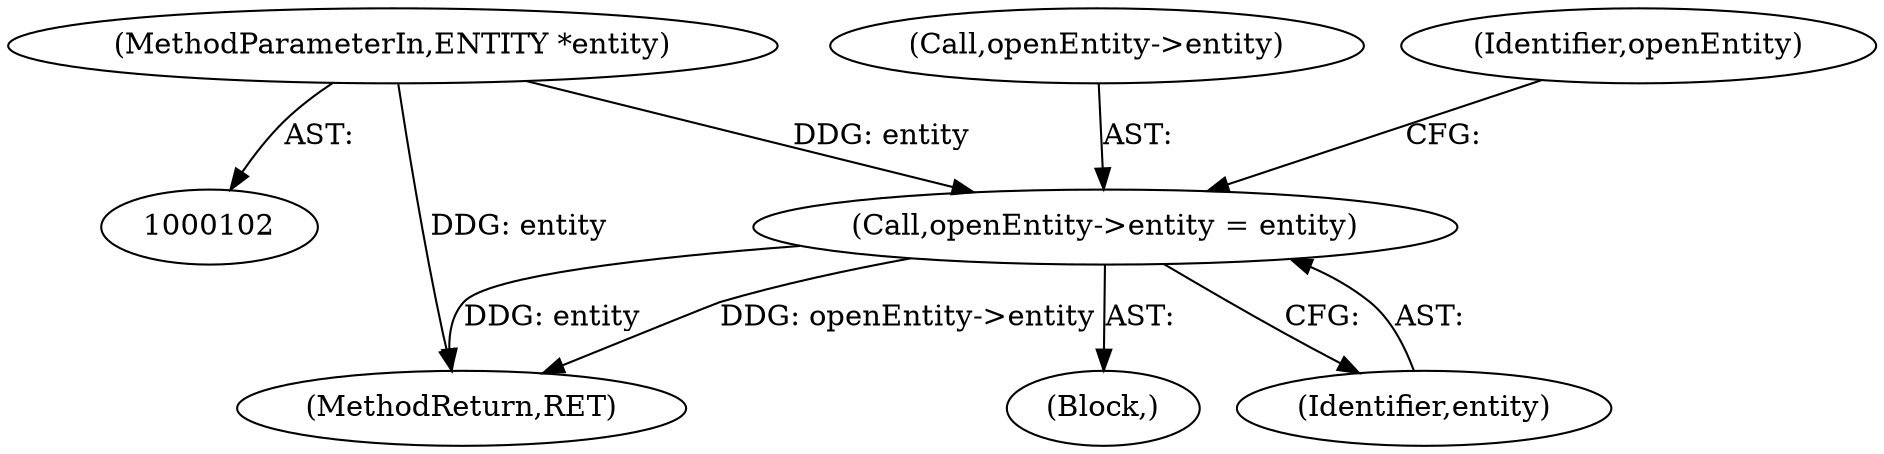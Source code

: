 digraph "0_libexpat_c20b758c332d9a13afbbb276d30db1d183a85d43_2@API" {
"1000166" [label="(Call,openEntity->entity = entity)"];
"1000104" [label="(MethodParameterIn,ENTITY *entity)"];
"1000167" [label="(Call,openEntity->entity)"];
"1000321" [label="(MethodReturn,RET)"];
"1000166" [label="(Call,openEntity->entity = entity)"];
"1000104" [label="(MethodParameterIn,ENTITY *entity)"];
"1000106" [label="(Block,)"];
"1000170" [label="(Identifier,entity)"];
"1000173" [label="(Identifier,openEntity)"];
"1000166" -> "1000106"  [label="AST: "];
"1000166" -> "1000170"  [label="CFG: "];
"1000167" -> "1000166"  [label="AST: "];
"1000170" -> "1000166"  [label="AST: "];
"1000173" -> "1000166"  [label="CFG: "];
"1000166" -> "1000321"  [label="DDG: openEntity->entity"];
"1000166" -> "1000321"  [label="DDG: entity"];
"1000104" -> "1000166"  [label="DDG: entity"];
"1000104" -> "1000102"  [label="AST: "];
"1000104" -> "1000321"  [label="DDG: entity"];
}
